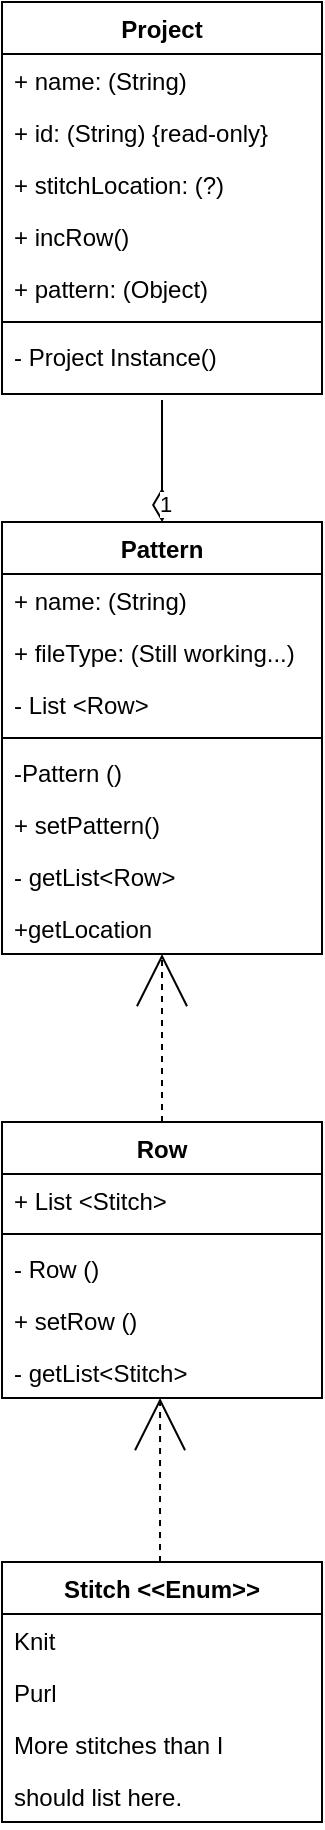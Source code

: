 <mxfile version="23.1.5" type="device">
  <diagram name="Page-1" id="ge8EtGnhFtLPf0YuIPM0">
    <mxGraphModel dx="1050" dy="483" grid="1" gridSize="10" guides="1" tooltips="1" connect="1" arrows="1" fold="1" page="1" pageScale="1" pageWidth="850" pageHeight="1100" math="0" shadow="0">
      <root>
        <mxCell id="0" />
        <mxCell id="1" parent="0" />
        <mxCell id="ctL1KTHz1zJ6l1oJLHsA-1" value="Project" style="swimlane;fontStyle=1;align=center;verticalAlign=top;childLayout=stackLayout;horizontal=1;startSize=26;horizontalStack=0;resizeParent=1;resizeParentMax=0;resizeLast=0;collapsible=1;marginBottom=0;whiteSpace=wrap;html=1;" parent="1" vertex="1">
          <mxGeometry x="345" y="80" width="160" height="196" as="geometry" />
        </mxCell>
        <mxCell id="ctL1KTHz1zJ6l1oJLHsA-2" value="+ name: (String)" style="text;strokeColor=none;fillColor=none;align=left;verticalAlign=top;spacingLeft=4;spacingRight=4;overflow=hidden;rotatable=0;points=[[0,0.5],[1,0.5]];portConstraint=eastwest;whiteSpace=wrap;html=1;" parent="ctL1KTHz1zJ6l1oJLHsA-1" vertex="1">
          <mxGeometry y="26" width="160" height="26" as="geometry" />
        </mxCell>
        <mxCell id="ctL1KTHz1zJ6l1oJLHsA-5" value="+ id: (String) {read-only}" style="text;strokeColor=none;fillColor=none;align=left;verticalAlign=top;spacingLeft=4;spacingRight=4;overflow=hidden;rotatable=0;points=[[0,0.5],[1,0.5]];portConstraint=eastwest;whiteSpace=wrap;html=1;" parent="ctL1KTHz1zJ6l1oJLHsA-1" vertex="1">
          <mxGeometry y="52" width="160" height="26" as="geometry" />
        </mxCell>
        <mxCell id="ctL1KTHz1zJ6l1oJLHsA-6" value="+ stitchLocation: (?)" style="text;strokeColor=none;fillColor=none;align=left;verticalAlign=top;spacingLeft=4;spacingRight=4;overflow=hidden;rotatable=0;points=[[0,0.5],[1,0.5]];portConstraint=eastwest;whiteSpace=wrap;html=1;" parent="ctL1KTHz1zJ6l1oJLHsA-1" vertex="1">
          <mxGeometry y="78" width="160" height="26" as="geometry" />
        </mxCell>
        <mxCell id="ctL1KTHz1zJ6l1oJLHsA-7" value="+ incRow()" style="text;strokeColor=none;fillColor=none;align=left;verticalAlign=top;spacingLeft=4;spacingRight=4;overflow=hidden;rotatable=0;points=[[0,0.5],[1,0.5]];portConstraint=eastwest;whiteSpace=wrap;html=1;" parent="ctL1KTHz1zJ6l1oJLHsA-1" vertex="1">
          <mxGeometry y="104" width="160" height="26" as="geometry" />
        </mxCell>
        <mxCell id="ctL1KTHz1zJ6l1oJLHsA-20" value="+ pattern: (Object)" style="text;strokeColor=none;fillColor=none;align=left;verticalAlign=top;spacingLeft=4;spacingRight=4;overflow=hidden;rotatable=0;points=[[0,0.5],[1,0.5]];portConstraint=eastwest;whiteSpace=wrap;html=1;" parent="ctL1KTHz1zJ6l1oJLHsA-1" vertex="1">
          <mxGeometry y="130" width="160" height="26" as="geometry" />
        </mxCell>
        <mxCell id="ctL1KTHz1zJ6l1oJLHsA-3" value="" style="line;strokeWidth=1;fillColor=none;align=left;verticalAlign=middle;spacingTop=-1;spacingLeft=3;spacingRight=3;rotatable=0;labelPosition=right;points=[];portConstraint=eastwest;strokeColor=inherit;" parent="ctL1KTHz1zJ6l1oJLHsA-1" vertex="1">
          <mxGeometry y="156" width="160" height="8" as="geometry" />
        </mxCell>
        <mxCell id="ctL1KTHz1zJ6l1oJLHsA-4" value="- Project Instance()" style="text;strokeColor=none;fillColor=none;align=left;verticalAlign=top;spacingLeft=4;spacingRight=4;overflow=hidden;rotatable=0;points=[[0,0.5],[1,0.5]];portConstraint=eastwest;whiteSpace=wrap;html=1;" parent="ctL1KTHz1zJ6l1oJLHsA-1" vertex="1">
          <mxGeometry y="164" width="160" height="32" as="geometry" />
        </mxCell>
        <mxCell id="ctL1KTHz1zJ6l1oJLHsA-8" value="Pattern" style="swimlane;fontStyle=1;align=center;verticalAlign=top;childLayout=stackLayout;horizontal=1;startSize=26;horizontalStack=0;resizeParent=1;resizeParentMax=0;resizeLast=0;collapsible=1;marginBottom=0;whiteSpace=wrap;html=1;" parent="1" vertex="1">
          <mxGeometry x="345" y="340" width="160" height="216" as="geometry" />
        </mxCell>
        <mxCell id="ctL1KTHz1zJ6l1oJLHsA-9" value="+ name: (String)" style="text;strokeColor=none;fillColor=none;align=left;verticalAlign=top;spacingLeft=4;spacingRight=4;overflow=hidden;rotatable=0;points=[[0,0.5],[1,0.5]];portConstraint=eastwest;whiteSpace=wrap;html=1;" parent="ctL1KTHz1zJ6l1oJLHsA-8" vertex="1">
          <mxGeometry y="26" width="160" height="26" as="geometry" />
        </mxCell>
        <mxCell id="HOs0xcAZBOsbE8zwo00w-7" value="+ fileType: (Still working...)" style="text;strokeColor=none;fillColor=none;align=left;verticalAlign=top;spacingLeft=4;spacingRight=4;overflow=hidden;rotatable=0;points=[[0,0.5],[1,0.5]];portConstraint=eastwest;whiteSpace=wrap;html=1;" vertex="1" parent="ctL1KTHz1zJ6l1oJLHsA-8">
          <mxGeometry y="52" width="160" height="26" as="geometry" />
        </mxCell>
        <mxCell id="ctL1KTHz1zJ6l1oJLHsA-12" value="- List &amp;lt;Row&amp;gt;" style="text;strokeColor=none;fillColor=none;align=left;verticalAlign=top;spacingLeft=4;spacingRight=4;overflow=hidden;rotatable=0;points=[[0,0.5],[1,0.5]];portConstraint=eastwest;whiteSpace=wrap;html=1;" parent="ctL1KTHz1zJ6l1oJLHsA-8" vertex="1">
          <mxGeometry y="78" width="160" height="26" as="geometry" />
        </mxCell>
        <mxCell id="ctL1KTHz1zJ6l1oJLHsA-10" value="" style="line;strokeWidth=1;fillColor=none;align=left;verticalAlign=middle;spacingTop=-1;spacingLeft=3;spacingRight=3;rotatable=0;labelPosition=right;points=[];portConstraint=eastwest;strokeColor=inherit;" parent="ctL1KTHz1zJ6l1oJLHsA-8" vertex="1">
          <mxGeometry y="104" width="160" height="8" as="geometry" />
        </mxCell>
        <mxCell id="ctL1KTHz1zJ6l1oJLHsA-11" value="&lt;div&gt;-Pattern ()&lt;/div&gt;" style="text;strokeColor=none;fillColor=none;align=left;verticalAlign=top;spacingLeft=4;spacingRight=4;overflow=hidden;rotatable=0;points=[[0,0.5],[1,0.5]];portConstraint=eastwest;whiteSpace=wrap;html=1;" parent="ctL1KTHz1zJ6l1oJLHsA-8" vertex="1">
          <mxGeometry y="112" width="160" height="26" as="geometry" />
        </mxCell>
        <mxCell id="HOs0xcAZBOsbE8zwo00w-5" value="+ setPattern()" style="text;strokeColor=none;fillColor=none;align=left;verticalAlign=top;spacingLeft=4;spacingRight=4;overflow=hidden;rotatable=0;points=[[0,0.5],[1,0.5]];portConstraint=eastwest;whiteSpace=wrap;html=1;" vertex="1" parent="ctL1KTHz1zJ6l1oJLHsA-8">
          <mxGeometry y="138" width="160" height="26" as="geometry" />
        </mxCell>
        <mxCell id="HOs0xcAZBOsbE8zwo00w-6" value="- getList&amp;lt;Row&amp;gt;" style="text;strokeColor=none;fillColor=none;align=left;verticalAlign=top;spacingLeft=4;spacingRight=4;overflow=hidden;rotatable=0;points=[[0,0.5],[1,0.5]];portConstraint=eastwest;whiteSpace=wrap;html=1;" vertex="1" parent="ctL1KTHz1zJ6l1oJLHsA-8">
          <mxGeometry y="164" width="160" height="26" as="geometry" />
        </mxCell>
        <mxCell id="HOs0xcAZBOsbE8zwo00w-8" value="+getLocation" style="text;strokeColor=none;fillColor=none;align=left;verticalAlign=top;spacingLeft=4;spacingRight=4;overflow=hidden;rotatable=0;points=[[0,0.5],[1,0.5]];portConstraint=eastwest;whiteSpace=wrap;html=1;" vertex="1" parent="ctL1KTHz1zJ6l1oJLHsA-8">
          <mxGeometry y="190" width="160" height="26" as="geometry" />
        </mxCell>
        <mxCell id="ctL1KTHz1zJ6l1oJLHsA-19" value="1" style="endArrow=none;html=1;endSize=12;startArrow=diamondThin;startSize=14;startFill=0;align=left;verticalAlign=bottom;rounded=0;entryX=0.5;entryY=1.094;entryDx=0;entryDy=0;entryPerimeter=0;exitX=0.5;exitY=0;exitDx=0;exitDy=0;endFill=0;" parent="1" source="ctL1KTHz1zJ6l1oJLHsA-8" target="ctL1KTHz1zJ6l1oJLHsA-4" edge="1">
          <mxGeometry x="-1" y="3" relative="1" as="geometry">
            <mxPoint x="340" y="350" as="sourcePoint" />
            <mxPoint x="500" y="350" as="targetPoint" />
          </mxGeometry>
        </mxCell>
        <mxCell id="ctL1KTHz1zJ6l1oJLHsA-21" value="Stitch &lt;span lang=&quot;en&quot; class=&quot;ILfuVd&quot;&gt;&amp;lt;&amp;lt;&lt;/span&gt;&lt;span lang=&quot;en&quot; class=&quot;ILfuVd&quot;&gt;&lt;/span&gt;Enum&amp;gt;&amp;gt;" style="swimlane;fontStyle=1;align=center;verticalAlign=top;childLayout=stackLayout;horizontal=1;startSize=26;horizontalStack=0;resizeParent=1;resizeParentMax=0;resizeLast=0;collapsible=1;marginBottom=0;whiteSpace=wrap;html=1;" parent="1" vertex="1">
          <mxGeometry x="345" y="860" width="160" height="130" as="geometry" />
        </mxCell>
        <mxCell id="ctL1KTHz1zJ6l1oJLHsA-22" value="Knit" style="text;strokeColor=none;fillColor=none;align=left;verticalAlign=top;spacingLeft=4;spacingRight=4;overflow=hidden;rotatable=0;points=[[0,0.5],[1,0.5]];portConstraint=eastwest;whiteSpace=wrap;html=1;" parent="ctL1KTHz1zJ6l1oJLHsA-21" vertex="1">
          <mxGeometry y="26" width="160" height="26" as="geometry" />
        </mxCell>
        <mxCell id="ctL1KTHz1zJ6l1oJLHsA-25" value="Purl" style="text;strokeColor=none;fillColor=none;align=left;verticalAlign=top;spacingLeft=4;spacingRight=4;overflow=hidden;rotatable=0;points=[[0,0.5],[1,0.5]];portConstraint=eastwest;whiteSpace=wrap;html=1;" parent="ctL1KTHz1zJ6l1oJLHsA-21" vertex="1">
          <mxGeometry y="52" width="160" height="26" as="geometry" />
        </mxCell>
        <mxCell id="ctL1KTHz1zJ6l1oJLHsA-26" value="More stitches than I" style="text;strokeColor=none;fillColor=none;align=left;verticalAlign=top;spacingLeft=4;spacingRight=4;overflow=hidden;rotatable=0;points=[[0,0.5],[1,0.5]];portConstraint=eastwest;whiteSpace=wrap;html=1;" parent="ctL1KTHz1zJ6l1oJLHsA-21" vertex="1">
          <mxGeometry y="78" width="160" height="26" as="geometry" />
        </mxCell>
        <mxCell id="HOs0xcAZBOsbE8zwo00w-14" value="should list here." style="text;strokeColor=none;fillColor=none;align=left;verticalAlign=top;spacingLeft=4;spacingRight=4;overflow=hidden;rotatable=0;points=[[0,0.5],[1,0.5]];portConstraint=eastwest;whiteSpace=wrap;html=1;" vertex="1" parent="ctL1KTHz1zJ6l1oJLHsA-21">
          <mxGeometry y="104" width="160" height="26" as="geometry" />
        </mxCell>
        <mxCell id="HOs0xcAZBOsbE8zwo00w-1" value="Row" style="swimlane;fontStyle=1;align=center;verticalAlign=top;childLayout=stackLayout;horizontal=1;startSize=26;horizontalStack=0;resizeParent=1;resizeParentMax=0;resizeLast=0;collapsible=1;marginBottom=0;whiteSpace=wrap;html=1;" vertex="1" parent="1">
          <mxGeometry x="345" y="640" width="160" height="138" as="geometry" />
        </mxCell>
        <mxCell id="HOs0xcAZBOsbE8zwo00w-2" value="+ List &amp;lt;Stitch&amp;gt;" style="text;strokeColor=none;fillColor=none;align=left;verticalAlign=top;spacingLeft=4;spacingRight=4;overflow=hidden;rotatable=0;points=[[0,0.5],[1,0.5]];portConstraint=eastwest;whiteSpace=wrap;html=1;" vertex="1" parent="HOs0xcAZBOsbE8zwo00w-1">
          <mxGeometry y="26" width="160" height="26" as="geometry" />
        </mxCell>
        <mxCell id="HOs0xcAZBOsbE8zwo00w-3" value="" style="line;strokeWidth=1;fillColor=none;align=left;verticalAlign=middle;spacingTop=-1;spacingLeft=3;spacingRight=3;rotatable=0;labelPosition=right;points=[];portConstraint=eastwest;strokeColor=inherit;" vertex="1" parent="HOs0xcAZBOsbE8zwo00w-1">
          <mxGeometry y="52" width="160" height="8" as="geometry" />
        </mxCell>
        <mxCell id="HOs0xcAZBOsbE8zwo00w-4" value="- Row ()" style="text;strokeColor=none;fillColor=none;align=left;verticalAlign=top;spacingLeft=4;spacingRight=4;overflow=hidden;rotatable=0;points=[[0,0.5],[1,0.5]];portConstraint=eastwest;whiteSpace=wrap;html=1;" vertex="1" parent="HOs0xcAZBOsbE8zwo00w-1">
          <mxGeometry y="60" width="160" height="26" as="geometry" />
        </mxCell>
        <mxCell id="HOs0xcAZBOsbE8zwo00w-9" value="+ setRow ()" style="text;strokeColor=none;fillColor=none;align=left;verticalAlign=top;spacingLeft=4;spacingRight=4;overflow=hidden;rotatable=0;points=[[0,0.5],[1,0.5]];portConstraint=eastwest;whiteSpace=wrap;html=1;" vertex="1" parent="HOs0xcAZBOsbE8zwo00w-1">
          <mxGeometry y="86" width="160" height="26" as="geometry" />
        </mxCell>
        <mxCell id="HOs0xcAZBOsbE8zwo00w-10" value="- getList&amp;lt;Stitch&amp;gt;" style="text;strokeColor=none;fillColor=none;align=left;verticalAlign=top;spacingLeft=4;spacingRight=4;overflow=hidden;rotatable=0;points=[[0,0.5],[1,0.5]];portConstraint=eastwest;whiteSpace=wrap;html=1;" vertex="1" parent="HOs0xcAZBOsbE8zwo00w-1">
          <mxGeometry y="112" width="160" height="26" as="geometry" />
        </mxCell>
        <mxCell id="HOs0xcAZBOsbE8zwo00w-11" value="" style="endArrow=open;endFill=0;endSize=24;html=1;rounded=0;exitX=0.5;exitY=0;exitDx=0;exitDy=0;dashed=1;" edge="1" parent="1" source="HOs0xcAZBOsbE8zwo00w-1" target="HOs0xcAZBOsbE8zwo00w-8">
          <mxGeometry width="160" relative="1" as="geometry">
            <mxPoint x="425" y="646" as="sourcePoint" />
            <mxPoint x="425" y="580" as="targetPoint" />
          </mxGeometry>
        </mxCell>
        <mxCell id="HOs0xcAZBOsbE8zwo00w-13" value="" style="endArrow=open;endFill=0;endSize=24;html=1;rounded=0;entryX=0.494;entryY=1;entryDx=0;entryDy=0;entryPerimeter=0;dashed=1;" edge="1" parent="1" target="HOs0xcAZBOsbE8zwo00w-10">
          <mxGeometry width="160" relative="1" as="geometry">
            <mxPoint x="424" y="860" as="sourcePoint" />
            <mxPoint x="425" y="800" as="targetPoint" />
          </mxGeometry>
        </mxCell>
      </root>
    </mxGraphModel>
  </diagram>
</mxfile>
